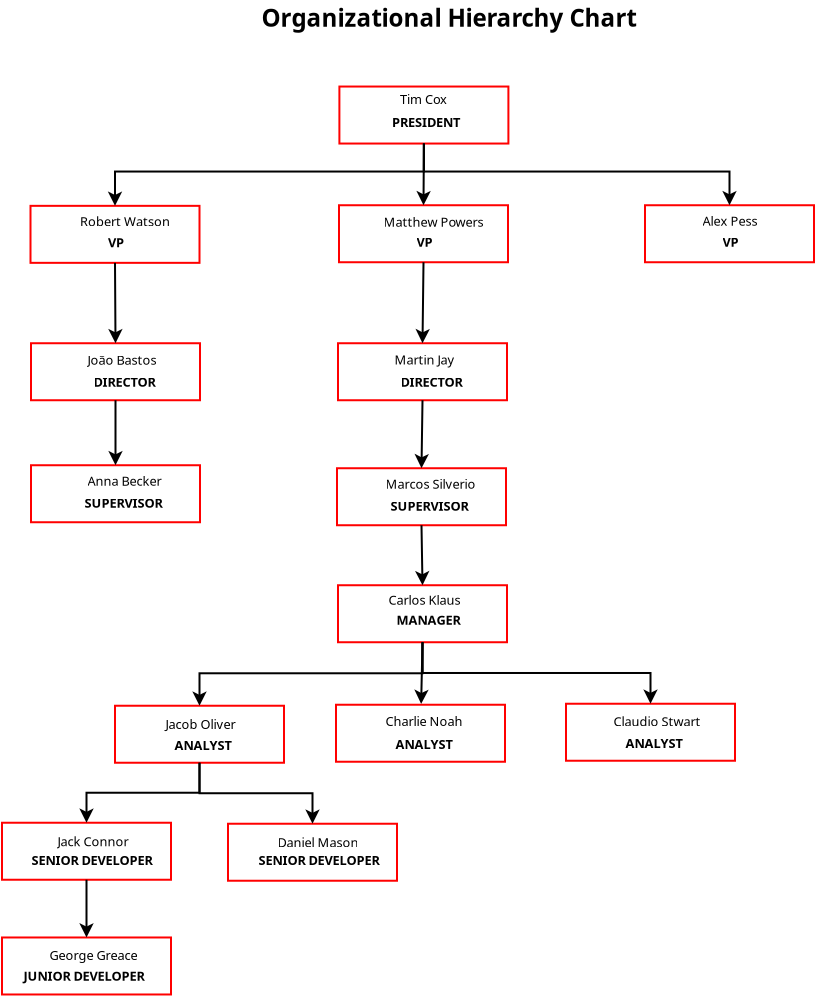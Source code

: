 <?xml version="1.0" encoding="UTF-8"?>
<dia:diagram xmlns:dia="http://www.lysator.liu.se/~alla/dia/">
  <dia:layer name="Background" visible="true" active="true">
    <dia:object type="Standard - Text" version="1" id="O0">
      <dia:attribute name="obj_pos">
        <dia:point val="21.95,8.4"/>
      </dia:attribute>
      <dia:attribute name="obj_bb">
        <dia:rectangle val="21.95,7.805;21.95,8.557"/>
      </dia:attribute>
      <dia:attribute name="text">
        <dia:composite type="text">
          <dia:attribute name="string">
            <dia:string>##</dia:string>
          </dia:attribute>
          <dia:attribute name="font">
            <dia:font family="sans" style="0" name="Helvetica"/>
          </dia:attribute>
          <dia:attribute name="height">
            <dia:real val="0.8"/>
          </dia:attribute>
          <dia:attribute name="pos">
            <dia:point val="21.95,8.4"/>
          </dia:attribute>
          <dia:attribute name="color">
            <dia:color val="#000000"/>
          </dia:attribute>
          <dia:attribute name="alignment">
            <dia:enum val="0"/>
          </dia:attribute>
        </dia:composite>
      </dia:attribute>
      <dia:attribute name="valign">
        <dia:enum val="3"/>
      </dia:attribute>
    </dia:object>
    <dia:group>
      <dia:object type="Standard - Box" version="0" id="O1">
        <dia:attribute name="obj_pos">
          <dia:point val="26.55,4.15"/>
        </dia:attribute>
        <dia:attribute name="obj_bb">
          <dia:rectangle val="26.5,4.1;35.05,7.05"/>
        </dia:attribute>
        <dia:attribute name="elem_corner">
          <dia:point val="26.55,4.15"/>
        </dia:attribute>
        <dia:attribute name="elem_width">
          <dia:real val="8.45"/>
        </dia:attribute>
        <dia:attribute name="elem_height">
          <dia:real val="2.85"/>
        </dia:attribute>
        <dia:attribute name="border_width">
          <dia:real val="0.1"/>
        </dia:attribute>
        <dia:attribute name="border_color">
          <dia:color val="#ff0000"/>
        </dia:attribute>
        <dia:attribute name="show_background">
          <dia:boolean val="true"/>
        </dia:attribute>
      </dia:object>
      <dia:object type="Standard - Text" version="1" id="O2">
        <dia:attribute name="obj_pos">
          <dia:point val="29.575,5.025"/>
        </dia:attribute>
        <dia:attribute name="obj_bb">
          <dia:rectangle val="29.575,4.43;31.927,5.183"/>
        </dia:attribute>
        <dia:attribute name="text">
          <dia:composite type="text">
            <dia:attribute name="string">
              <dia:string>#Tim Cox#</dia:string>
            </dia:attribute>
            <dia:attribute name="font">
              <dia:font family="sans" style="0" name="Helvetica"/>
            </dia:attribute>
            <dia:attribute name="height">
              <dia:real val="0.8"/>
            </dia:attribute>
            <dia:attribute name="pos">
              <dia:point val="29.575,5.025"/>
            </dia:attribute>
            <dia:attribute name="color">
              <dia:color val="#000000"/>
            </dia:attribute>
            <dia:attribute name="alignment">
              <dia:enum val="0"/>
            </dia:attribute>
          </dia:composite>
        </dia:attribute>
        <dia:attribute name="valign">
          <dia:enum val="3"/>
        </dia:attribute>
      </dia:object>
      <dia:object type="Standard - Text" version="1" id="O3">
        <dia:attribute name="obj_pos">
          <dia:point val="29.175,6.175"/>
        </dia:attribute>
        <dia:attribute name="obj_bb">
          <dia:rectangle val="29.175,5.58;32.557,6.332"/>
        </dia:attribute>
        <dia:attribute name="text">
          <dia:composite type="text">
            <dia:attribute name="string">
              <dia:string>#PRESIDENT#</dia:string>
            </dia:attribute>
            <dia:attribute name="font">
              <dia:font family="sans" style="80" name="Helvetica-Bold"/>
            </dia:attribute>
            <dia:attribute name="height">
              <dia:real val="0.8"/>
            </dia:attribute>
            <dia:attribute name="pos">
              <dia:point val="29.175,6.175"/>
            </dia:attribute>
            <dia:attribute name="color">
              <dia:color val="#000000"/>
            </dia:attribute>
            <dia:attribute name="alignment">
              <dia:enum val="0"/>
            </dia:attribute>
          </dia:composite>
        </dia:attribute>
        <dia:attribute name="valign">
          <dia:enum val="3"/>
        </dia:attribute>
      </dia:object>
    </dia:group>
    <dia:group>
      <dia:object type="Standard - Box" version="0" id="O4">
        <dia:attribute name="obj_pos">
          <dia:point val="11.105,10.115"/>
        </dia:attribute>
        <dia:attribute name="obj_bb">
          <dia:rectangle val="11.055,10.065;19.605,13.015"/>
        </dia:attribute>
        <dia:attribute name="elem_corner">
          <dia:point val="11.105,10.115"/>
        </dia:attribute>
        <dia:attribute name="elem_width">
          <dia:real val="8.45"/>
        </dia:attribute>
        <dia:attribute name="elem_height">
          <dia:real val="2.85"/>
        </dia:attribute>
        <dia:attribute name="border_width">
          <dia:real val="0.1"/>
        </dia:attribute>
        <dia:attribute name="border_color">
          <dia:color val="#ff0000"/>
        </dia:attribute>
        <dia:attribute name="show_background">
          <dia:boolean val="true"/>
        </dia:attribute>
      </dia:object>
      <dia:object type="Standard - Text" version="1" id="O5">
        <dia:attribute name="obj_pos">
          <dia:point val="13.58,11.14"/>
        </dia:attribute>
        <dia:attribute name="obj_bb">
          <dia:rectangle val="13.58,10.545;17.805,11.297"/>
        </dia:attribute>
        <dia:attribute name="text">
          <dia:composite type="text">
            <dia:attribute name="string">
              <dia:string>#Robert Watson#</dia:string>
            </dia:attribute>
            <dia:attribute name="font">
              <dia:font family="sans" style="0" name="Helvetica"/>
            </dia:attribute>
            <dia:attribute name="height">
              <dia:real val="0.8"/>
            </dia:attribute>
            <dia:attribute name="pos">
              <dia:point val="13.58,11.14"/>
            </dia:attribute>
            <dia:attribute name="color">
              <dia:color val="#000000"/>
            </dia:attribute>
            <dia:attribute name="alignment">
              <dia:enum val="0"/>
            </dia:attribute>
          </dia:composite>
        </dia:attribute>
        <dia:attribute name="valign">
          <dia:enum val="3"/>
        </dia:attribute>
      </dia:object>
      <dia:object type="Standard - Text" version="1" id="O6">
        <dia:attribute name="obj_pos">
          <dia:point val="14.98,12.19"/>
        </dia:attribute>
        <dia:attribute name="obj_bb">
          <dia:rectangle val="14.98,11.595;15.81,12.348"/>
        </dia:attribute>
        <dia:attribute name="text">
          <dia:composite type="text">
            <dia:attribute name="string">
              <dia:string>#VP#</dia:string>
            </dia:attribute>
            <dia:attribute name="font">
              <dia:font family="sans" style="80" name="Helvetica-Bold"/>
            </dia:attribute>
            <dia:attribute name="height">
              <dia:real val="0.8"/>
            </dia:attribute>
            <dia:attribute name="pos">
              <dia:point val="14.98,12.19"/>
            </dia:attribute>
            <dia:attribute name="color">
              <dia:color val="#000000"/>
            </dia:attribute>
            <dia:attribute name="alignment">
              <dia:enum val="0"/>
            </dia:attribute>
          </dia:composite>
        </dia:attribute>
        <dia:attribute name="valign">
          <dia:enum val="3"/>
        </dia:attribute>
      </dia:object>
    </dia:group>
    <dia:group>
      <dia:object type="Standard - Box" version="0" id="O7">
        <dia:attribute name="obj_pos">
          <dia:point val="26.53,10.085"/>
        </dia:attribute>
        <dia:attribute name="obj_bb">
          <dia:rectangle val="26.48,10.035;35.03,12.985"/>
        </dia:attribute>
        <dia:attribute name="elem_corner">
          <dia:point val="26.53,10.085"/>
        </dia:attribute>
        <dia:attribute name="elem_width">
          <dia:real val="8.45"/>
        </dia:attribute>
        <dia:attribute name="elem_height">
          <dia:real val="2.85"/>
        </dia:attribute>
        <dia:attribute name="border_width">
          <dia:real val="0.1"/>
        </dia:attribute>
        <dia:attribute name="border_color">
          <dia:color val="#ff0000"/>
        </dia:attribute>
        <dia:attribute name="show_background">
          <dia:boolean val="true"/>
        </dia:attribute>
      </dia:object>
      <dia:object type="Standard - Text" version="1" id="O8">
        <dia:attribute name="obj_pos">
          <dia:point val="30.405,12.16"/>
        </dia:attribute>
        <dia:attribute name="obj_bb">
          <dia:rectangle val="30.405,11.565;31.235,12.318"/>
        </dia:attribute>
        <dia:attribute name="text">
          <dia:composite type="text">
            <dia:attribute name="string">
              <dia:string>#VP#</dia:string>
            </dia:attribute>
            <dia:attribute name="font">
              <dia:font family="sans" style="80" name="Helvetica-Bold"/>
            </dia:attribute>
            <dia:attribute name="height">
              <dia:real val="0.8"/>
            </dia:attribute>
            <dia:attribute name="pos">
              <dia:point val="30.405,12.16"/>
            </dia:attribute>
            <dia:attribute name="color">
              <dia:color val="#000000"/>
            </dia:attribute>
            <dia:attribute name="alignment">
              <dia:enum val="0"/>
            </dia:attribute>
          </dia:composite>
        </dia:attribute>
        <dia:attribute name="valign">
          <dia:enum val="3"/>
        </dia:attribute>
      </dia:object>
      <dia:object type="Standard - Text" version="1" id="O9">
        <dia:attribute name="obj_pos">
          <dia:point val="28.755,11.16"/>
        </dia:attribute>
        <dia:attribute name="obj_bb">
          <dia:rectangle val="28.755,10.565;33.547,11.318"/>
        </dia:attribute>
        <dia:attribute name="text">
          <dia:composite type="text">
            <dia:attribute name="string">
              <dia:string>#Matthew Powers#</dia:string>
            </dia:attribute>
            <dia:attribute name="font">
              <dia:font family="sans" style="0" name="Helvetica"/>
            </dia:attribute>
            <dia:attribute name="height">
              <dia:real val="0.8"/>
            </dia:attribute>
            <dia:attribute name="pos">
              <dia:point val="28.755,11.16"/>
            </dia:attribute>
            <dia:attribute name="color">
              <dia:color val="#000000"/>
            </dia:attribute>
            <dia:attribute name="alignment">
              <dia:enum val="0"/>
            </dia:attribute>
          </dia:composite>
        </dia:attribute>
        <dia:attribute name="valign">
          <dia:enum val="3"/>
        </dia:attribute>
      </dia:object>
    </dia:group>
    <dia:group>
      <dia:object type="Standard - Box" version="0" id="O10">
        <dia:attribute name="obj_pos">
          <dia:point val="41.83,10.085"/>
        </dia:attribute>
        <dia:attribute name="obj_bb">
          <dia:rectangle val="41.78,10.035;50.33,12.985"/>
        </dia:attribute>
        <dia:attribute name="elem_corner">
          <dia:point val="41.83,10.085"/>
        </dia:attribute>
        <dia:attribute name="elem_width">
          <dia:real val="8.45"/>
        </dia:attribute>
        <dia:attribute name="elem_height">
          <dia:real val="2.85"/>
        </dia:attribute>
        <dia:attribute name="border_width">
          <dia:real val="0.1"/>
        </dia:attribute>
        <dia:attribute name="border_color">
          <dia:color val="#ff0000"/>
        </dia:attribute>
        <dia:attribute name="show_background">
          <dia:boolean val="true"/>
        </dia:attribute>
      </dia:object>
      <dia:object type="Standard - Text" version="1" id="O11">
        <dia:attribute name="obj_pos">
          <dia:point val="45.705,12.16"/>
        </dia:attribute>
        <dia:attribute name="obj_bb">
          <dia:rectangle val="45.705,11.565;46.535,12.318"/>
        </dia:attribute>
        <dia:attribute name="text">
          <dia:composite type="text">
            <dia:attribute name="string">
              <dia:string>#VP#</dia:string>
            </dia:attribute>
            <dia:attribute name="font">
              <dia:font family="sans" style="80" name="Helvetica-Bold"/>
            </dia:attribute>
            <dia:attribute name="height">
              <dia:real val="0.8"/>
            </dia:attribute>
            <dia:attribute name="pos">
              <dia:point val="45.705,12.16"/>
            </dia:attribute>
            <dia:attribute name="color">
              <dia:color val="#000000"/>
            </dia:attribute>
            <dia:attribute name="alignment">
              <dia:enum val="0"/>
            </dia:attribute>
          </dia:composite>
        </dia:attribute>
        <dia:attribute name="valign">
          <dia:enum val="3"/>
        </dia:attribute>
      </dia:object>
      <dia:object type="Standard - Text" version="1" id="O12">
        <dia:attribute name="obj_pos">
          <dia:point val="44.705,11.11"/>
        </dia:attribute>
        <dia:attribute name="obj_bb">
          <dia:rectangle val="44.705,10.515;47.495,11.268"/>
        </dia:attribute>
        <dia:attribute name="text">
          <dia:composite type="text">
            <dia:attribute name="string">
              <dia:string>#Alex Pess#</dia:string>
            </dia:attribute>
            <dia:attribute name="font">
              <dia:font family="sans" style="0" name="Helvetica"/>
            </dia:attribute>
            <dia:attribute name="height">
              <dia:real val="0.8"/>
            </dia:attribute>
            <dia:attribute name="pos">
              <dia:point val="44.705,11.11"/>
            </dia:attribute>
            <dia:attribute name="color">
              <dia:color val="#000000"/>
            </dia:attribute>
            <dia:attribute name="alignment">
              <dia:enum val="0"/>
            </dia:attribute>
          </dia:composite>
        </dia:attribute>
        <dia:attribute name="valign">
          <dia:enum val="3"/>
        </dia:attribute>
      </dia:object>
    </dia:group>
    <dia:object type="Standard - Line" version="0" id="O13">
      <dia:attribute name="obj_pos">
        <dia:point val="30.775,7"/>
      </dia:attribute>
      <dia:attribute name="obj_bb">
        <dia:rectangle val="30.397,6.95;31.121,10.197"/>
      </dia:attribute>
      <dia:attribute name="conn_endpoints">
        <dia:point val="30.775,7"/>
        <dia:point val="30.755,10.085"/>
      </dia:attribute>
      <dia:attribute name="numcp">
        <dia:int val="1"/>
      </dia:attribute>
      <dia:attribute name="end_arrow">
        <dia:enum val="22"/>
      </dia:attribute>
      <dia:attribute name="end_arrow_length">
        <dia:real val="0.5"/>
      </dia:attribute>
      <dia:attribute name="end_arrow_width">
        <dia:real val="0.5"/>
      </dia:attribute>
      <dia:connections>
        <dia:connection handle="0" to="O1" connection="6"/>
        <dia:connection handle="1" to="O7" connection="1"/>
      </dia:connections>
    </dia:object>
    <dia:object type="Standard - ZigZagLine" version="1" id="O14">
      <dia:attribute name="obj_pos">
        <dia:point val="30.775,7"/>
      </dia:attribute>
      <dia:attribute name="obj_bb">
        <dia:rectangle val="30.725,6.95;46.417,10.197"/>
      </dia:attribute>
      <dia:attribute name="orth_points">
        <dia:point val="30.775,7"/>
        <dia:point val="30.775,8.4"/>
        <dia:point val="46.055,8.4"/>
        <dia:point val="46.055,10.085"/>
      </dia:attribute>
      <dia:attribute name="orth_orient">
        <dia:enum val="1"/>
        <dia:enum val="0"/>
        <dia:enum val="1"/>
      </dia:attribute>
      <dia:attribute name="autorouting">
        <dia:boolean val="false"/>
      </dia:attribute>
      <dia:attribute name="end_arrow">
        <dia:enum val="22"/>
      </dia:attribute>
      <dia:attribute name="end_arrow_length">
        <dia:real val="0.5"/>
      </dia:attribute>
      <dia:attribute name="end_arrow_width">
        <dia:real val="0.5"/>
      </dia:attribute>
      <dia:connections>
        <dia:connection handle="0" to="O1" connection="6"/>
        <dia:connection handle="1" to="O10" connection="1"/>
      </dia:connections>
    </dia:object>
    <dia:object type="Standard - ZigZagLine" version="1" id="O15">
      <dia:attribute name="obj_pos">
        <dia:point val="30.775,7"/>
      </dia:attribute>
      <dia:attribute name="obj_bb">
        <dia:rectangle val="14.968,6.95;30.825,10.227"/>
      </dia:attribute>
      <dia:attribute name="orth_points">
        <dia:point val="30.775,7"/>
        <dia:point val="30.775,8.4"/>
        <dia:point val="15.33,8.4"/>
        <dia:point val="15.33,10.115"/>
      </dia:attribute>
      <dia:attribute name="orth_orient">
        <dia:enum val="1"/>
        <dia:enum val="0"/>
        <dia:enum val="1"/>
      </dia:attribute>
      <dia:attribute name="autorouting">
        <dia:boolean val="false"/>
      </dia:attribute>
      <dia:attribute name="end_arrow">
        <dia:enum val="22"/>
      </dia:attribute>
      <dia:attribute name="end_arrow_length">
        <dia:real val="0.5"/>
      </dia:attribute>
      <dia:attribute name="end_arrow_width">
        <dia:real val="0.5"/>
      </dia:attribute>
      <dia:connections>
        <dia:connection handle="0" to="O1" connection="6"/>
        <dia:connection handle="1" to="O4" connection="1"/>
      </dia:connections>
    </dia:object>
    <dia:group>
      <dia:object type="Standard - Box" version="0" id="O16">
        <dia:attribute name="obj_pos">
          <dia:point val="11.13,16.985"/>
        </dia:attribute>
        <dia:attribute name="obj_bb">
          <dia:rectangle val="11.08,16.935;19.63,19.885"/>
        </dia:attribute>
        <dia:attribute name="elem_corner">
          <dia:point val="11.13,16.985"/>
        </dia:attribute>
        <dia:attribute name="elem_width">
          <dia:real val="8.45"/>
        </dia:attribute>
        <dia:attribute name="elem_height">
          <dia:real val="2.85"/>
        </dia:attribute>
        <dia:attribute name="border_width">
          <dia:real val="0.1"/>
        </dia:attribute>
        <dia:attribute name="border_color">
          <dia:color val="#ff0000"/>
        </dia:attribute>
        <dia:attribute name="show_background">
          <dia:boolean val="true"/>
        </dia:attribute>
      </dia:object>
      <dia:object type="Standard - Text" version="1" id="O17">
        <dia:attribute name="obj_pos">
          <dia:point val="13.955,18.06"/>
        </dia:attribute>
        <dia:attribute name="obj_bb">
          <dia:rectangle val="13.955,17.465;17.517,18.218"/>
        </dia:attribute>
        <dia:attribute name="text">
          <dia:composite type="text">
            <dia:attribute name="string">
              <dia:string>#João Bastos#</dia:string>
            </dia:attribute>
            <dia:attribute name="font">
              <dia:font family="sans" style="0" name="Helvetica"/>
            </dia:attribute>
            <dia:attribute name="height">
              <dia:real val="0.8"/>
            </dia:attribute>
            <dia:attribute name="pos">
              <dia:point val="13.955,18.06"/>
            </dia:attribute>
            <dia:attribute name="color">
              <dia:color val="#000000"/>
            </dia:attribute>
            <dia:attribute name="alignment">
              <dia:enum val="0"/>
            </dia:attribute>
          </dia:composite>
        </dia:attribute>
        <dia:attribute name="valign">
          <dia:enum val="3"/>
        </dia:attribute>
      </dia:object>
      <dia:object type="Standard - Text" version="1" id="O18">
        <dia:attribute name="obj_pos">
          <dia:point val="14.255,19.16"/>
        </dia:attribute>
        <dia:attribute name="obj_bb">
          <dia:rectangle val="14.255,18.565;17.27,19.317"/>
        </dia:attribute>
        <dia:attribute name="text">
          <dia:composite type="text">
            <dia:attribute name="string">
              <dia:string>#DIRECTOR#</dia:string>
            </dia:attribute>
            <dia:attribute name="font">
              <dia:font family="sans" style="80" name="Helvetica-Bold"/>
            </dia:attribute>
            <dia:attribute name="height">
              <dia:real val="0.8"/>
            </dia:attribute>
            <dia:attribute name="pos">
              <dia:point val="14.255,19.16"/>
            </dia:attribute>
            <dia:attribute name="color">
              <dia:color val="#000000"/>
            </dia:attribute>
            <dia:attribute name="alignment">
              <dia:enum val="0"/>
            </dia:attribute>
          </dia:composite>
        </dia:attribute>
        <dia:attribute name="valign">
          <dia:enum val="3"/>
        </dia:attribute>
      </dia:object>
    </dia:group>
    <dia:group>
      <dia:object type="Standard - Box" version="0" id="O19">
        <dia:attribute name="obj_pos">
          <dia:point val="26.48,16.985"/>
        </dia:attribute>
        <dia:attribute name="obj_bb">
          <dia:rectangle val="26.43,16.935;34.98,19.885"/>
        </dia:attribute>
        <dia:attribute name="elem_corner">
          <dia:point val="26.48,16.985"/>
        </dia:attribute>
        <dia:attribute name="elem_width">
          <dia:real val="8.45"/>
        </dia:attribute>
        <dia:attribute name="elem_height">
          <dia:real val="2.85"/>
        </dia:attribute>
        <dia:attribute name="border_width">
          <dia:real val="0.1"/>
        </dia:attribute>
        <dia:attribute name="border_color">
          <dia:color val="#ff0000"/>
        </dia:attribute>
        <dia:attribute name="show_background">
          <dia:boolean val="true"/>
        </dia:attribute>
      </dia:object>
      <dia:object type="Standard - Text" version="1" id="O20">
        <dia:attribute name="obj_pos">
          <dia:point val="29.605,19.16"/>
        </dia:attribute>
        <dia:attribute name="obj_bb">
          <dia:rectangle val="29.605,18.565;32.62,19.317"/>
        </dia:attribute>
        <dia:attribute name="text">
          <dia:composite type="text">
            <dia:attribute name="string">
              <dia:string>#DIRECTOR#</dia:string>
            </dia:attribute>
            <dia:attribute name="font">
              <dia:font family="sans" style="80" name="Helvetica-Bold"/>
            </dia:attribute>
            <dia:attribute name="height">
              <dia:real val="0.8"/>
            </dia:attribute>
            <dia:attribute name="pos">
              <dia:point val="29.605,19.16"/>
            </dia:attribute>
            <dia:attribute name="color">
              <dia:color val="#000000"/>
            </dia:attribute>
            <dia:attribute name="alignment">
              <dia:enum val="0"/>
            </dia:attribute>
          </dia:composite>
        </dia:attribute>
        <dia:attribute name="valign">
          <dia:enum val="3"/>
        </dia:attribute>
      </dia:object>
      <dia:object type="Standard - Text" version="1" id="O21">
        <dia:attribute name="obj_pos">
          <dia:point val="29.3,18.05"/>
        </dia:attribute>
        <dia:attribute name="obj_bb">
          <dia:rectangle val="29.3,17.455;32.315,18.207"/>
        </dia:attribute>
        <dia:attribute name="text">
          <dia:composite type="text">
            <dia:attribute name="string">
              <dia:string>#Martin Jay#</dia:string>
            </dia:attribute>
            <dia:attribute name="font">
              <dia:font family="sans" style="0" name="Helvetica"/>
            </dia:attribute>
            <dia:attribute name="height">
              <dia:real val="0.8"/>
            </dia:attribute>
            <dia:attribute name="pos">
              <dia:point val="29.3,18.05"/>
            </dia:attribute>
            <dia:attribute name="color">
              <dia:color val="#000000"/>
            </dia:attribute>
            <dia:attribute name="alignment">
              <dia:enum val="0"/>
            </dia:attribute>
          </dia:composite>
        </dia:attribute>
        <dia:attribute name="valign">
          <dia:enum val="3"/>
        </dia:attribute>
      </dia:object>
    </dia:group>
    <dia:object type="Standard - Line" version="0" id="O22">
      <dia:attribute name="obj_pos">
        <dia:point val="15.33,12.965"/>
      </dia:attribute>
      <dia:attribute name="obj_bb">
        <dia:rectangle val="14.989,12.915;15.713,17.097"/>
      </dia:attribute>
      <dia:attribute name="conn_endpoints">
        <dia:point val="15.33,12.965"/>
        <dia:point val="15.355,16.985"/>
      </dia:attribute>
      <dia:attribute name="numcp">
        <dia:int val="1"/>
      </dia:attribute>
      <dia:attribute name="end_arrow">
        <dia:enum val="22"/>
      </dia:attribute>
      <dia:attribute name="end_arrow_length">
        <dia:real val="0.5"/>
      </dia:attribute>
      <dia:attribute name="end_arrow_width">
        <dia:real val="0.5"/>
      </dia:attribute>
      <dia:connections>
        <dia:connection handle="0" to="O4" connection="6"/>
        <dia:connection handle="1" to="O16" connection="1"/>
      </dia:connections>
    </dia:object>
    <dia:object type="Standard - Line" version="0" id="O23">
      <dia:attribute name="obj_pos">
        <dia:point val="30.755,12.935"/>
      </dia:attribute>
      <dia:attribute name="obj_bb">
        <dia:rectangle val="30.351,12.884;31.074,17.097"/>
      </dia:attribute>
      <dia:attribute name="conn_endpoints">
        <dia:point val="30.755,12.935"/>
        <dia:point val="30.705,16.985"/>
      </dia:attribute>
      <dia:attribute name="numcp">
        <dia:int val="1"/>
      </dia:attribute>
      <dia:attribute name="end_arrow">
        <dia:enum val="22"/>
      </dia:attribute>
      <dia:attribute name="end_arrow_length">
        <dia:real val="0.5"/>
      </dia:attribute>
      <dia:attribute name="end_arrow_width">
        <dia:real val="0.5"/>
      </dia:attribute>
      <dia:connections>
        <dia:connection handle="0" to="O7" connection="6"/>
        <dia:connection handle="1" to="O19" connection="1"/>
      </dia:connections>
    </dia:object>
    <dia:group>
      <dia:object type="Standard - Box" version="0" id="O24">
        <dia:attribute name="obj_pos">
          <dia:point val="11.13,23.085"/>
        </dia:attribute>
        <dia:attribute name="obj_bb">
          <dia:rectangle val="11.08,23.035;19.63,25.985"/>
        </dia:attribute>
        <dia:attribute name="elem_corner">
          <dia:point val="11.13,23.085"/>
        </dia:attribute>
        <dia:attribute name="elem_width">
          <dia:real val="8.45"/>
        </dia:attribute>
        <dia:attribute name="elem_height">
          <dia:real val="2.85"/>
        </dia:attribute>
        <dia:attribute name="border_width">
          <dia:real val="0.1"/>
        </dia:attribute>
        <dia:attribute name="border_color">
          <dia:color val="#ff0000"/>
        </dia:attribute>
        <dia:attribute name="show_background">
          <dia:boolean val="true"/>
        </dia:attribute>
      </dia:object>
      <dia:object type="Standard - Text" version="1" id="O25">
        <dia:attribute name="obj_pos">
          <dia:point val="13.805,25.21"/>
        </dia:attribute>
        <dia:attribute name="obj_bb">
          <dia:rectangle val="13.805,24.615;17.64,25.367"/>
        </dia:attribute>
        <dia:attribute name="text">
          <dia:composite type="text">
            <dia:attribute name="string">
              <dia:string>#SUPERVISOR#</dia:string>
            </dia:attribute>
            <dia:attribute name="font">
              <dia:font family="sans" style="80" name="Helvetica-Bold"/>
            </dia:attribute>
            <dia:attribute name="height">
              <dia:real val="0.8"/>
            </dia:attribute>
            <dia:attribute name="pos">
              <dia:point val="13.805,25.21"/>
            </dia:attribute>
            <dia:attribute name="color">
              <dia:color val="#000000"/>
            </dia:attribute>
            <dia:attribute name="alignment">
              <dia:enum val="0"/>
            </dia:attribute>
          </dia:composite>
        </dia:attribute>
        <dia:attribute name="valign">
          <dia:enum val="3"/>
        </dia:attribute>
      </dia:object>
      <dia:object type="Standard - Text" version="1" id="O26">
        <dia:attribute name="obj_pos">
          <dia:point val="13.955,24.11"/>
        </dia:attribute>
        <dia:attribute name="obj_bb">
          <dia:rectangle val="13.955,23.515;17.525,24.267"/>
        </dia:attribute>
        <dia:attribute name="text">
          <dia:composite type="text">
            <dia:attribute name="string">
              <dia:string>#Anna Becker#</dia:string>
            </dia:attribute>
            <dia:attribute name="font">
              <dia:font family="sans" style="0" name="Helvetica"/>
            </dia:attribute>
            <dia:attribute name="height">
              <dia:real val="0.8"/>
            </dia:attribute>
            <dia:attribute name="pos">
              <dia:point val="13.955,24.11"/>
            </dia:attribute>
            <dia:attribute name="color">
              <dia:color val="#000000"/>
            </dia:attribute>
            <dia:attribute name="alignment">
              <dia:enum val="0"/>
            </dia:attribute>
          </dia:composite>
        </dia:attribute>
        <dia:attribute name="valign">
          <dia:enum val="3"/>
        </dia:attribute>
      </dia:object>
    </dia:group>
    <dia:group>
      <dia:object type="Standard - Box" version="0" id="O27">
        <dia:attribute name="obj_pos">
          <dia:point val="26.43,23.235"/>
        </dia:attribute>
        <dia:attribute name="obj_bb">
          <dia:rectangle val="26.38,23.185;34.93,26.135"/>
        </dia:attribute>
        <dia:attribute name="elem_corner">
          <dia:point val="26.43,23.235"/>
        </dia:attribute>
        <dia:attribute name="elem_width">
          <dia:real val="8.45"/>
        </dia:attribute>
        <dia:attribute name="elem_height">
          <dia:real val="2.85"/>
        </dia:attribute>
        <dia:attribute name="border_width">
          <dia:real val="0.1"/>
        </dia:attribute>
        <dia:attribute name="border_color">
          <dia:color val="#ff0000"/>
        </dia:attribute>
        <dia:attribute name="show_background">
          <dia:boolean val="true"/>
        </dia:attribute>
      </dia:object>
      <dia:object type="Standard - Text" version="1" id="O28">
        <dia:attribute name="obj_pos">
          <dia:point val="29.105,25.36"/>
        </dia:attribute>
        <dia:attribute name="obj_bb">
          <dia:rectangle val="29.105,24.765;32.94,25.517"/>
        </dia:attribute>
        <dia:attribute name="text">
          <dia:composite type="text">
            <dia:attribute name="string">
              <dia:string>#SUPERVISOR#</dia:string>
            </dia:attribute>
            <dia:attribute name="font">
              <dia:font family="sans" style="80" name="Helvetica-Bold"/>
            </dia:attribute>
            <dia:attribute name="height">
              <dia:real val="0.8"/>
            </dia:attribute>
            <dia:attribute name="pos">
              <dia:point val="29.105,25.36"/>
            </dia:attribute>
            <dia:attribute name="color">
              <dia:color val="#000000"/>
            </dia:attribute>
            <dia:attribute name="alignment">
              <dia:enum val="0"/>
            </dia:attribute>
          </dia:composite>
        </dia:attribute>
        <dia:attribute name="valign">
          <dia:enum val="3"/>
        </dia:attribute>
      </dia:object>
      <dia:object type="Standard - Text" version="1" id="O29">
        <dia:attribute name="obj_pos">
          <dia:point val="28.855,24.26"/>
        </dia:attribute>
        <dia:attribute name="obj_bb">
          <dia:rectangle val="28.855,23.665;33.237,24.418"/>
        </dia:attribute>
        <dia:attribute name="text">
          <dia:composite type="text">
            <dia:attribute name="string">
              <dia:string>#Marcos Silverio#</dia:string>
            </dia:attribute>
            <dia:attribute name="font">
              <dia:font family="sans" style="0" name="Helvetica"/>
            </dia:attribute>
            <dia:attribute name="height">
              <dia:real val="0.8"/>
            </dia:attribute>
            <dia:attribute name="pos">
              <dia:point val="28.855,24.26"/>
            </dia:attribute>
            <dia:attribute name="color">
              <dia:color val="#000000"/>
            </dia:attribute>
            <dia:attribute name="alignment">
              <dia:enum val="0"/>
            </dia:attribute>
          </dia:composite>
        </dia:attribute>
        <dia:attribute name="valign">
          <dia:enum val="3"/>
        </dia:attribute>
      </dia:object>
    </dia:group>
    <dia:object type="Standard - Line" version="0" id="O30">
      <dia:attribute name="obj_pos">
        <dia:point val="15.355,19.835"/>
      </dia:attribute>
      <dia:attribute name="obj_bb">
        <dia:rectangle val="14.993,19.785;15.717,23.197"/>
      </dia:attribute>
      <dia:attribute name="conn_endpoints">
        <dia:point val="15.355,19.835"/>
        <dia:point val="15.355,23.085"/>
      </dia:attribute>
      <dia:attribute name="numcp">
        <dia:int val="1"/>
      </dia:attribute>
      <dia:attribute name="end_arrow">
        <dia:enum val="22"/>
      </dia:attribute>
      <dia:attribute name="end_arrow_length">
        <dia:real val="0.5"/>
      </dia:attribute>
      <dia:attribute name="end_arrow_width">
        <dia:real val="0.5"/>
      </dia:attribute>
      <dia:connections>
        <dia:connection handle="0" to="O16" connection="6"/>
        <dia:connection handle="1" to="O24" connection="1"/>
      </dia:connections>
    </dia:object>
    <dia:object type="Standard - Line" version="0" id="O31">
      <dia:attribute name="obj_pos">
        <dia:point val="30.705,19.835"/>
      </dia:attribute>
      <dia:attribute name="obj_bb">
        <dia:rectangle val="30.302,19.784;31.026,23.347"/>
      </dia:attribute>
      <dia:attribute name="conn_endpoints">
        <dia:point val="30.705,19.835"/>
        <dia:point val="30.655,23.235"/>
      </dia:attribute>
      <dia:attribute name="numcp">
        <dia:int val="1"/>
      </dia:attribute>
      <dia:attribute name="end_arrow">
        <dia:enum val="22"/>
      </dia:attribute>
      <dia:attribute name="end_arrow_length">
        <dia:real val="0.5"/>
      </dia:attribute>
      <dia:attribute name="end_arrow_width">
        <dia:real val="0.5"/>
      </dia:attribute>
      <dia:connections>
        <dia:connection handle="0" to="O19" connection="6"/>
        <dia:connection handle="1" to="O27" connection="1"/>
      </dia:connections>
    </dia:object>
    <dia:object type="Standard - Box" version="0" id="O32">
      <dia:attribute name="obj_pos">
        <dia:point val="26.48,29.085"/>
      </dia:attribute>
      <dia:attribute name="obj_bb">
        <dia:rectangle val="26.43,29.035;34.98,31.985"/>
      </dia:attribute>
      <dia:attribute name="elem_corner">
        <dia:point val="26.48,29.085"/>
      </dia:attribute>
      <dia:attribute name="elem_width">
        <dia:real val="8.45"/>
      </dia:attribute>
      <dia:attribute name="elem_height">
        <dia:real val="2.85"/>
      </dia:attribute>
      <dia:attribute name="border_width">
        <dia:real val="0.1"/>
      </dia:attribute>
      <dia:attribute name="border_color">
        <dia:color val="#ff0000"/>
      </dia:attribute>
      <dia:attribute name="show_background">
        <dia:boolean val="true"/>
      </dia:attribute>
    </dia:object>
    <dia:object type="Standard - Text" version="1" id="O33">
      <dia:attribute name="obj_pos">
        <dia:point val="29.005,30.06"/>
      </dia:attribute>
      <dia:attribute name="obj_bb">
        <dia:rectangle val="29.005,29.465;32.585,30.218"/>
      </dia:attribute>
      <dia:attribute name="text">
        <dia:composite type="text">
          <dia:attribute name="string">
            <dia:string>#Carlos Klaus#</dia:string>
          </dia:attribute>
          <dia:attribute name="font">
            <dia:font family="sans" style="0" name="Helvetica"/>
          </dia:attribute>
          <dia:attribute name="height">
            <dia:real val="0.8"/>
          </dia:attribute>
          <dia:attribute name="pos">
            <dia:point val="29.005,30.06"/>
          </dia:attribute>
          <dia:attribute name="color">
            <dia:color val="#000000"/>
          </dia:attribute>
          <dia:attribute name="alignment">
            <dia:enum val="0"/>
          </dia:attribute>
        </dia:composite>
      </dia:attribute>
      <dia:attribute name="valign">
        <dia:enum val="3"/>
      </dia:attribute>
    </dia:object>
    <dia:object type="Standard - Text" version="1" id="O34">
      <dia:attribute name="obj_pos">
        <dia:point val="29.405,31.06"/>
      </dia:attribute>
      <dia:attribute name="obj_bb">
        <dia:rectangle val="29.405,30.465;32.477,31.218"/>
      </dia:attribute>
      <dia:attribute name="text">
        <dia:composite type="text">
          <dia:attribute name="string">
            <dia:string>#MANAGER#</dia:string>
          </dia:attribute>
          <dia:attribute name="font">
            <dia:font family="sans" style="80" name="Helvetica-Bold"/>
          </dia:attribute>
          <dia:attribute name="height">
            <dia:real val="0.8"/>
          </dia:attribute>
          <dia:attribute name="pos">
            <dia:point val="29.405,31.06"/>
          </dia:attribute>
          <dia:attribute name="color">
            <dia:color val="#000000"/>
          </dia:attribute>
          <dia:attribute name="alignment">
            <dia:enum val="0"/>
          </dia:attribute>
        </dia:composite>
      </dia:attribute>
      <dia:attribute name="valign">
        <dia:enum val="3"/>
      </dia:attribute>
    </dia:object>
    <dia:object type="Standard - Line" version="0" id="O35">
      <dia:attribute name="obj_pos">
        <dia:point val="30.655,26.085"/>
      </dia:attribute>
      <dia:attribute name="obj_bb">
        <dia:rectangle val="30.333,26.034;31.057,29.197"/>
      </dia:attribute>
      <dia:attribute name="conn_endpoints">
        <dia:point val="30.655,26.085"/>
        <dia:point val="30.705,29.085"/>
      </dia:attribute>
      <dia:attribute name="numcp">
        <dia:int val="1"/>
      </dia:attribute>
      <dia:attribute name="end_arrow">
        <dia:enum val="22"/>
      </dia:attribute>
      <dia:attribute name="end_arrow_length">
        <dia:real val="0.5"/>
      </dia:attribute>
      <dia:attribute name="end_arrow_width">
        <dia:real val="0.5"/>
      </dia:attribute>
      <dia:connections>
        <dia:connection handle="0" to="O27" connection="6"/>
        <dia:connection handle="1" to="O32" connection="1"/>
      </dia:connections>
    </dia:object>
    <dia:group>
      <dia:object type="Standard - Box" version="0" id="O36">
        <dia:attribute name="obj_pos">
          <dia:point val="15.33,35.11"/>
        </dia:attribute>
        <dia:attribute name="obj_bb">
          <dia:rectangle val="15.28,35.06;23.83,38.01"/>
        </dia:attribute>
        <dia:attribute name="elem_corner">
          <dia:point val="15.33,35.11"/>
        </dia:attribute>
        <dia:attribute name="elem_width">
          <dia:real val="8.45"/>
        </dia:attribute>
        <dia:attribute name="elem_height">
          <dia:real val="2.85"/>
        </dia:attribute>
        <dia:attribute name="border_width">
          <dia:real val="0.1"/>
        </dia:attribute>
        <dia:attribute name="border_color">
          <dia:color val="#ff0000"/>
        </dia:attribute>
        <dia:attribute name="show_background">
          <dia:boolean val="true"/>
        </dia:attribute>
      </dia:object>
      <dia:object type="Standard - Text" version="1" id="O37">
        <dia:attribute name="obj_pos">
          <dia:point val="17.85,36.275"/>
        </dia:attribute>
        <dia:attribute name="obj_bb">
          <dia:rectangle val="17.85,35.68;21.383,36.432"/>
        </dia:attribute>
        <dia:attribute name="text">
          <dia:composite type="text">
            <dia:attribute name="string">
              <dia:string>#Jacob Oliver#</dia:string>
            </dia:attribute>
            <dia:attribute name="font">
              <dia:font family="sans" style="0" name="Helvetica"/>
            </dia:attribute>
            <dia:attribute name="height">
              <dia:real val="0.8"/>
            </dia:attribute>
            <dia:attribute name="pos">
              <dia:point val="17.85,36.275"/>
            </dia:attribute>
            <dia:attribute name="color">
              <dia:color val="#000000"/>
            </dia:attribute>
            <dia:attribute name="alignment">
              <dia:enum val="0"/>
            </dia:attribute>
          </dia:composite>
        </dia:attribute>
        <dia:attribute name="valign">
          <dia:enum val="3"/>
        </dia:attribute>
      </dia:object>
      <dia:object type="Standard - Text" version="1" id="O38">
        <dia:attribute name="obj_pos">
          <dia:point val="18.3,37.325"/>
        </dia:attribute>
        <dia:attribute name="obj_bb">
          <dia:rectangle val="18.3,36.73;21.058,37.483"/>
        </dia:attribute>
        <dia:attribute name="text">
          <dia:composite type="text">
            <dia:attribute name="string">
              <dia:string>#ANALYST#</dia:string>
            </dia:attribute>
            <dia:attribute name="font">
              <dia:font family="sans" style="80" name="Helvetica-Bold"/>
            </dia:attribute>
            <dia:attribute name="height">
              <dia:real val="0.8"/>
            </dia:attribute>
            <dia:attribute name="pos">
              <dia:point val="18.3,37.325"/>
            </dia:attribute>
            <dia:attribute name="color">
              <dia:color val="#000000"/>
            </dia:attribute>
            <dia:attribute name="alignment">
              <dia:enum val="0"/>
            </dia:attribute>
          </dia:composite>
        </dia:attribute>
        <dia:attribute name="valign">
          <dia:enum val="3"/>
        </dia:attribute>
      </dia:object>
    </dia:group>
    <dia:group>
      <dia:object type="Standard - Box" version="0" id="O39">
        <dia:attribute name="obj_pos">
          <dia:point val="26.38,35.06"/>
        </dia:attribute>
        <dia:attribute name="obj_bb">
          <dia:rectangle val="26.33,35.01;34.88,37.96"/>
        </dia:attribute>
        <dia:attribute name="elem_corner">
          <dia:point val="26.38,35.06"/>
        </dia:attribute>
        <dia:attribute name="elem_width">
          <dia:real val="8.45"/>
        </dia:attribute>
        <dia:attribute name="elem_height">
          <dia:real val="2.85"/>
        </dia:attribute>
        <dia:attribute name="border_width">
          <dia:real val="0.1"/>
        </dia:attribute>
        <dia:attribute name="border_color">
          <dia:color val="#ff0000"/>
        </dia:attribute>
        <dia:attribute name="show_background">
          <dia:boolean val="true"/>
        </dia:attribute>
      </dia:object>
      <dia:object type="Standard - Text" version="1" id="O40">
        <dia:attribute name="obj_pos">
          <dia:point val="29.35,37.275"/>
        </dia:attribute>
        <dia:attribute name="obj_bb">
          <dia:rectangle val="29.35,36.68;32.108,37.432"/>
        </dia:attribute>
        <dia:attribute name="text">
          <dia:composite type="text">
            <dia:attribute name="string">
              <dia:string>#ANALYST#</dia:string>
            </dia:attribute>
            <dia:attribute name="font">
              <dia:font family="sans" style="80" name="Helvetica-Bold"/>
            </dia:attribute>
            <dia:attribute name="height">
              <dia:real val="0.8"/>
            </dia:attribute>
            <dia:attribute name="pos">
              <dia:point val="29.35,37.275"/>
            </dia:attribute>
            <dia:attribute name="color">
              <dia:color val="#000000"/>
            </dia:attribute>
            <dia:attribute name="alignment">
              <dia:enum val="0"/>
            </dia:attribute>
          </dia:composite>
        </dia:attribute>
        <dia:attribute name="valign">
          <dia:enum val="3"/>
        </dia:attribute>
      </dia:object>
      <dia:object type="Standard - Text" version="1" id="O41">
        <dia:attribute name="obj_pos">
          <dia:point val="28.85,36.125"/>
        </dia:attribute>
        <dia:attribute name="obj_bb">
          <dia:rectangle val="28.85,35.53;32.517,36.282"/>
        </dia:attribute>
        <dia:attribute name="text">
          <dia:composite type="text">
            <dia:attribute name="string">
              <dia:string>#Charlie Noah#</dia:string>
            </dia:attribute>
            <dia:attribute name="font">
              <dia:font family="sans" style="0" name="Helvetica"/>
            </dia:attribute>
            <dia:attribute name="height">
              <dia:real val="0.8"/>
            </dia:attribute>
            <dia:attribute name="pos">
              <dia:point val="28.85,36.125"/>
            </dia:attribute>
            <dia:attribute name="color">
              <dia:color val="#000000"/>
            </dia:attribute>
            <dia:attribute name="alignment">
              <dia:enum val="0"/>
            </dia:attribute>
          </dia:composite>
        </dia:attribute>
        <dia:attribute name="valign">
          <dia:enum val="3"/>
        </dia:attribute>
      </dia:object>
    </dia:group>
    <dia:group>
      <dia:object type="Standard - Box" version="0" id="O42">
        <dia:attribute name="obj_pos">
          <dia:point val="37.88,35.01"/>
        </dia:attribute>
        <dia:attribute name="obj_bb">
          <dia:rectangle val="37.83,34.96;46.38,37.91"/>
        </dia:attribute>
        <dia:attribute name="elem_corner">
          <dia:point val="37.88,35.01"/>
        </dia:attribute>
        <dia:attribute name="elem_width">
          <dia:real val="8.45"/>
        </dia:attribute>
        <dia:attribute name="elem_height">
          <dia:real val="2.85"/>
        </dia:attribute>
        <dia:attribute name="border_width">
          <dia:real val="0.1"/>
        </dia:attribute>
        <dia:attribute name="border_color">
          <dia:color val="#ff0000"/>
        </dia:attribute>
        <dia:attribute name="show_background">
          <dia:boolean val="true"/>
        </dia:attribute>
      </dia:object>
      <dia:object type="Standard - Text" version="1" id="O43">
        <dia:attribute name="obj_pos">
          <dia:point val="40.85,37.225"/>
        </dia:attribute>
        <dia:attribute name="obj_bb">
          <dia:rectangle val="40.85,36.63;43.608,37.383"/>
        </dia:attribute>
        <dia:attribute name="text">
          <dia:composite type="text">
            <dia:attribute name="string">
              <dia:string>#ANALYST#</dia:string>
            </dia:attribute>
            <dia:attribute name="font">
              <dia:font family="sans" style="80" name="Helvetica-Bold"/>
            </dia:attribute>
            <dia:attribute name="height">
              <dia:real val="0.8"/>
            </dia:attribute>
            <dia:attribute name="pos">
              <dia:point val="40.85,37.225"/>
            </dia:attribute>
            <dia:attribute name="color">
              <dia:color val="#000000"/>
            </dia:attribute>
            <dia:attribute name="alignment">
              <dia:enum val="0"/>
            </dia:attribute>
          </dia:composite>
        </dia:attribute>
        <dia:attribute name="valign">
          <dia:enum val="3"/>
        </dia:attribute>
      </dia:object>
      <dia:object type="Standard - Text" version="1" id="O44">
        <dia:attribute name="obj_pos">
          <dia:point val="40.255,36.135"/>
        </dia:attribute>
        <dia:attribute name="obj_bb">
          <dia:rectangle val="40.255,35.54;44.428,36.292"/>
        </dia:attribute>
        <dia:attribute name="text">
          <dia:composite type="text">
            <dia:attribute name="string">
              <dia:string>#Claudio Stwart#</dia:string>
            </dia:attribute>
            <dia:attribute name="font">
              <dia:font family="sans" style="0" name="Helvetica"/>
            </dia:attribute>
            <dia:attribute name="height">
              <dia:real val="0.8"/>
            </dia:attribute>
            <dia:attribute name="pos">
              <dia:point val="40.255,36.135"/>
            </dia:attribute>
            <dia:attribute name="color">
              <dia:color val="#000000"/>
            </dia:attribute>
            <dia:attribute name="alignment">
              <dia:enum val="0"/>
            </dia:attribute>
          </dia:composite>
        </dia:attribute>
        <dia:attribute name="valign">
          <dia:enum val="3"/>
        </dia:attribute>
      </dia:object>
    </dia:group>
    <dia:object type="Standard - ZigZagLine" version="1" id="O45">
      <dia:attribute name="obj_pos">
        <dia:point val="30.705,31.935"/>
      </dia:attribute>
      <dia:attribute name="obj_bb">
        <dia:rectangle val="30.655,31.885;42.467,35.122"/>
      </dia:attribute>
      <dia:attribute name="orth_points">
        <dia:point val="30.705,31.935"/>
        <dia:point val="30.705,33.472"/>
        <dia:point val="42.105,33.472"/>
        <dia:point val="42.105,35.01"/>
      </dia:attribute>
      <dia:attribute name="orth_orient">
        <dia:enum val="1"/>
        <dia:enum val="0"/>
        <dia:enum val="1"/>
      </dia:attribute>
      <dia:attribute name="autorouting">
        <dia:boolean val="true"/>
      </dia:attribute>
      <dia:attribute name="end_arrow">
        <dia:enum val="22"/>
      </dia:attribute>
      <dia:attribute name="end_arrow_length">
        <dia:real val="0.5"/>
      </dia:attribute>
      <dia:attribute name="end_arrow_width">
        <dia:real val="0.5"/>
      </dia:attribute>
      <dia:connections>
        <dia:connection handle="0" to="O32" connection="6"/>
        <dia:connection handle="1" to="O42" connection="1"/>
      </dia:connections>
    </dia:object>
    <dia:object type="Standard - Line" version="0" id="O46">
      <dia:attribute name="obj_pos">
        <dia:point val="30.705,31.935"/>
      </dia:attribute>
      <dia:attribute name="obj_bb">
        <dia:rectangle val="30.289,31.884;31.012,35.13"/>
      </dia:attribute>
      <dia:attribute name="conn_endpoints">
        <dia:point val="30.705,31.935"/>
        <dia:point val="30.637,35.019"/>
      </dia:attribute>
      <dia:attribute name="numcp">
        <dia:int val="1"/>
      </dia:attribute>
      <dia:attribute name="end_arrow">
        <dia:enum val="22"/>
      </dia:attribute>
      <dia:attribute name="end_arrow_length">
        <dia:real val="0.5"/>
      </dia:attribute>
      <dia:attribute name="end_arrow_width">
        <dia:real val="0.5"/>
      </dia:attribute>
      <dia:connections>
        <dia:connection handle="0" to="O32" connection="6"/>
        <dia:connection handle="1" to="O39" connection="8"/>
      </dia:connections>
    </dia:object>
    <dia:object type="Standard - ZigZagLine" version="1" id="O47">
      <dia:attribute name="obj_pos">
        <dia:point val="30.705,31.935"/>
      </dia:attribute>
      <dia:attribute name="obj_bb">
        <dia:rectangle val="19.193,31.885;30.755,35.222"/>
      </dia:attribute>
      <dia:attribute name="orth_points">
        <dia:point val="30.705,31.935"/>
        <dia:point val="30.705,33.487"/>
        <dia:point val="19.555,33.487"/>
        <dia:point val="19.555,35.11"/>
      </dia:attribute>
      <dia:attribute name="orth_orient">
        <dia:enum val="1"/>
        <dia:enum val="0"/>
        <dia:enum val="1"/>
      </dia:attribute>
      <dia:attribute name="autorouting">
        <dia:boolean val="false"/>
      </dia:attribute>
      <dia:attribute name="end_arrow">
        <dia:enum val="22"/>
      </dia:attribute>
      <dia:attribute name="end_arrow_length">
        <dia:real val="0.5"/>
      </dia:attribute>
      <dia:attribute name="end_arrow_width">
        <dia:real val="0.5"/>
      </dia:attribute>
      <dia:connections>
        <dia:connection handle="0" to="O32" connection="6"/>
        <dia:connection handle="1" to="O36" connection="1"/>
      </dia:connections>
    </dia:object>
    <dia:group>
      <dia:object type="Standard - Box" version="0" id="O48">
        <dia:attribute name="obj_pos">
          <dia:point val="9.68,40.96"/>
        </dia:attribute>
        <dia:attribute name="obj_bb">
          <dia:rectangle val="9.63,40.91;18.18,43.86"/>
        </dia:attribute>
        <dia:attribute name="elem_corner">
          <dia:point val="9.68,40.96"/>
        </dia:attribute>
        <dia:attribute name="elem_width">
          <dia:real val="8.45"/>
        </dia:attribute>
        <dia:attribute name="elem_height">
          <dia:real val="2.85"/>
        </dia:attribute>
        <dia:attribute name="border_width">
          <dia:real val="0.1"/>
        </dia:attribute>
        <dia:attribute name="border_color">
          <dia:color val="#ff0000"/>
        </dia:attribute>
        <dia:attribute name="show_background">
          <dia:boolean val="true"/>
        </dia:attribute>
      </dia:object>
      <dia:object type="Standard - Text" version="1" id="O49">
        <dia:attribute name="obj_pos">
          <dia:point val="12.455,42.135"/>
        </dia:attribute>
        <dia:attribute name="obj_bb">
          <dia:rectangle val="12.455,41.54;16.045,42.292"/>
        </dia:attribute>
        <dia:attribute name="text">
          <dia:composite type="text">
            <dia:attribute name="string">
              <dia:string>#Jack Connor#</dia:string>
            </dia:attribute>
            <dia:attribute name="font">
              <dia:font family="sans" style="0" name="Helvetica"/>
            </dia:attribute>
            <dia:attribute name="height">
              <dia:real val="0.8"/>
            </dia:attribute>
            <dia:attribute name="pos">
              <dia:point val="12.455,42.135"/>
            </dia:attribute>
            <dia:attribute name="color">
              <dia:color val="#000000"/>
            </dia:attribute>
            <dia:attribute name="alignment">
              <dia:enum val="0"/>
            </dia:attribute>
          </dia:composite>
        </dia:attribute>
        <dia:attribute name="valign">
          <dia:enum val="3"/>
        </dia:attribute>
      </dia:object>
      <dia:object type="Standard - Text" version="1" id="O50">
        <dia:attribute name="obj_pos">
          <dia:point val="11.15,43.075"/>
        </dia:attribute>
        <dia:attribute name="obj_bb">
          <dia:rectangle val="11.15,42.48;17.065,43.233"/>
        </dia:attribute>
        <dia:attribute name="text">
          <dia:composite type="text">
            <dia:attribute name="string">
              <dia:string>#SENIOR DEVELOPER#</dia:string>
            </dia:attribute>
            <dia:attribute name="font">
              <dia:font family="sans" style="80" name="Helvetica-Bold"/>
            </dia:attribute>
            <dia:attribute name="height">
              <dia:real val="0.8"/>
            </dia:attribute>
            <dia:attribute name="pos">
              <dia:point val="11.15,43.075"/>
            </dia:attribute>
            <dia:attribute name="color">
              <dia:color val="#000000"/>
            </dia:attribute>
            <dia:attribute name="alignment">
              <dia:enum val="0"/>
            </dia:attribute>
          </dia:composite>
        </dia:attribute>
        <dia:attribute name="valign">
          <dia:enum val="3"/>
        </dia:attribute>
      </dia:object>
    </dia:group>
    <dia:group>
      <dia:object type="Standard - Box" version="0" id="O51">
        <dia:attribute name="obj_pos">
          <dia:point val="20.98,41.01"/>
        </dia:attribute>
        <dia:attribute name="obj_bb">
          <dia:rectangle val="20.93,40.96;29.48,43.91"/>
        </dia:attribute>
        <dia:attribute name="elem_corner">
          <dia:point val="20.98,41.01"/>
        </dia:attribute>
        <dia:attribute name="elem_width">
          <dia:real val="8.45"/>
        </dia:attribute>
        <dia:attribute name="elem_height">
          <dia:real val="2.85"/>
        </dia:attribute>
        <dia:attribute name="border_width">
          <dia:real val="0.1"/>
        </dia:attribute>
        <dia:attribute name="border_color">
          <dia:color val="#ff0000"/>
        </dia:attribute>
        <dia:attribute name="show_background">
          <dia:boolean val="true"/>
        </dia:attribute>
      </dia:object>
      <dia:object type="Standard - Text" version="1" id="O52">
        <dia:attribute name="obj_pos">
          <dia:point val="22.5,43.075"/>
        </dia:attribute>
        <dia:attribute name="obj_bb">
          <dia:rectangle val="22.5,42.48;28.415,43.233"/>
        </dia:attribute>
        <dia:attribute name="text">
          <dia:composite type="text">
            <dia:attribute name="string">
              <dia:string>#SENIOR DEVELOPER#</dia:string>
            </dia:attribute>
            <dia:attribute name="font">
              <dia:font family="sans" style="80" name="Helvetica-Bold"/>
            </dia:attribute>
            <dia:attribute name="height">
              <dia:real val="0.8"/>
            </dia:attribute>
            <dia:attribute name="pos">
              <dia:point val="22.5,43.075"/>
            </dia:attribute>
            <dia:attribute name="color">
              <dia:color val="#000000"/>
            </dia:attribute>
            <dia:attribute name="alignment">
              <dia:enum val="0"/>
            </dia:attribute>
          </dia:composite>
        </dia:attribute>
        <dia:attribute name="valign">
          <dia:enum val="3"/>
        </dia:attribute>
      </dia:object>
      <dia:object type="Standard - Text" version="1" id="O53">
        <dia:attribute name="obj_pos">
          <dia:point val="23.455,42.185"/>
        </dia:attribute>
        <dia:attribute name="obj_bb">
          <dia:rectangle val="23.455,41.59;27.34,42.343"/>
        </dia:attribute>
        <dia:attribute name="text">
          <dia:composite type="text">
            <dia:attribute name="string">
              <dia:string>#Daniel Mason#</dia:string>
            </dia:attribute>
            <dia:attribute name="font">
              <dia:font family="sans" style="0" name="Helvetica"/>
            </dia:attribute>
            <dia:attribute name="height">
              <dia:real val="0.8"/>
            </dia:attribute>
            <dia:attribute name="pos">
              <dia:point val="23.455,42.185"/>
            </dia:attribute>
            <dia:attribute name="color">
              <dia:color val="#000000"/>
            </dia:attribute>
            <dia:attribute name="alignment">
              <dia:enum val="0"/>
            </dia:attribute>
          </dia:composite>
        </dia:attribute>
        <dia:attribute name="valign">
          <dia:enum val="3"/>
        </dia:attribute>
      </dia:object>
    </dia:group>
    <dia:object type="Standard - ZigZagLine" version="1" id="O54">
      <dia:attribute name="obj_pos">
        <dia:point val="19.555,37.96"/>
      </dia:attribute>
      <dia:attribute name="obj_bb">
        <dia:rectangle val="13.543,37.91;19.605,41.072"/>
      </dia:attribute>
      <dia:attribute name="orth_points">
        <dia:point val="19.555,37.96"/>
        <dia:point val="19.555,39.46"/>
        <dia:point val="13.905,39.46"/>
        <dia:point val="13.905,40.96"/>
      </dia:attribute>
      <dia:attribute name="orth_orient">
        <dia:enum val="1"/>
        <dia:enum val="0"/>
        <dia:enum val="1"/>
      </dia:attribute>
      <dia:attribute name="autorouting">
        <dia:boolean val="true"/>
      </dia:attribute>
      <dia:attribute name="end_arrow">
        <dia:enum val="22"/>
      </dia:attribute>
      <dia:attribute name="end_arrow_length">
        <dia:real val="0.5"/>
      </dia:attribute>
      <dia:attribute name="end_arrow_width">
        <dia:real val="0.5"/>
      </dia:attribute>
      <dia:connections>
        <dia:connection handle="0" to="O36" connection="6"/>
        <dia:connection handle="1" to="O48" connection="1"/>
      </dia:connections>
    </dia:object>
    <dia:object type="Standard - ZigZagLine" version="1" id="O55">
      <dia:attribute name="obj_pos">
        <dia:point val="19.555,37.96"/>
      </dia:attribute>
      <dia:attribute name="obj_bb">
        <dia:rectangle val="19.505,37.91;25.567,41.122"/>
      </dia:attribute>
      <dia:attribute name="orth_points">
        <dia:point val="19.555,37.96"/>
        <dia:point val="19.555,39.485"/>
        <dia:point val="25.205,39.485"/>
        <dia:point val="25.205,41.01"/>
      </dia:attribute>
      <dia:attribute name="orth_orient">
        <dia:enum val="1"/>
        <dia:enum val="0"/>
        <dia:enum val="1"/>
      </dia:attribute>
      <dia:attribute name="autorouting">
        <dia:boolean val="true"/>
      </dia:attribute>
      <dia:attribute name="end_arrow">
        <dia:enum val="22"/>
      </dia:attribute>
      <dia:attribute name="end_arrow_length">
        <dia:real val="0.5"/>
      </dia:attribute>
      <dia:attribute name="end_arrow_width">
        <dia:real val="0.5"/>
      </dia:attribute>
      <dia:connections>
        <dia:connection handle="0" to="O36" connection="6"/>
        <dia:connection handle="1" to="O51" connection="1"/>
      </dia:connections>
    </dia:object>
    <dia:group>
      <dia:object type="Standard - Box" version="0" id="O56">
        <dia:attribute name="obj_pos">
          <dia:point val="9.68,46.697"/>
        </dia:attribute>
        <dia:attribute name="obj_bb">
          <dia:rectangle val="9.63,46.648;18.18,49.597"/>
        </dia:attribute>
        <dia:attribute name="elem_corner">
          <dia:point val="9.68,46.697"/>
        </dia:attribute>
        <dia:attribute name="elem_width">
          <dia:real val="8.45"/>
        </dia:attribute>
        <dia:attribute name="elem_height">
          <dia:real val="2.85"/>
        </dia:attribute>
        <dia:attribute name="border_width">
          <dia:real val="0.1"/>
        </dia:attribute>
        <dia:attribute name="border_color">
          <dia:color val="#ff0000"/>
        </dia:attribute>
        <dia:attribute name="show_background">
          <dia:boolean val="true"/>
        </dia:attribute>
      </dia:object>
      <dia:object type="Standard - Text" version="1" id="O57">
        <dia:attribute name="obj_pos">
          <dia:point val="12.055,47.822"/>
        </dia:attribute>
        <dia:attribute name="obj_bb">
          <dia:rectangle val="12.055,47.227;16.277,47.98"/>
        </dia:attribute>
        <dia:attribute name="text">
          <dia:composite type="text">
            <dia:attribute name="string">
              <dia:string>#George Greace#</dia:string>
            </dia:attribute>
            <dia:attribute name="font">
              <dia:font family="sans" style="0" name="Helvetica"/>
            </dia:attribute>
            <dia:attribute name="height">
              <dia:real val="0.8"/>
            </dia:attribute>
            <dia:attribute name="pos">
              <dia:point val="12.055,47.822"/>
            </dia:attribute>
            <dia:attribute name="color">
              <dia:color val="#000000"/>
            </dia:attribute>
            <dia:attribute name="alignment">
              <dia:enum val="0"/>
            </dia:attribute>
          </dia:composite>
        </dia:attribute>
        <dia:attribute name="valign">
          <dia:enum val="3"/>
        </dia:attribute>
      </dia:object>
      <dia:object type="Standard - Text" version="1" id="O58">
        <dia:attribute name="obj_pos">
          <dia:point val="10.75,48.862"/>
        </dia:attribute>
        <dia:attribute name="obj_bb">
          <dia:rectangle val="10.75,48.267;16.692,49.02"/>
        </dia:attribute>
        <dia:attribute name="text">
          <dia:composite type="text">
            <dia:attribute name="string">
              <dia:string>#JUNIOR DEVELOPER#</dia:string>
            </dia:attribute>
            <dia:attribute name="font">
              <dia:font family="sans" style="80" name="Helvetica-Bold"/>
            </dia:attribute>
            <dia:attribute name="height">
              <dia:real val="0.8"/>
            </dia:attribute>
            <dia:attribute name="pos">
              <dia:point val="10.75,48.862"/>
            </dia:attribute>
            <dia:attribute name="color">
              <dia:color val="#000000"/>
            </dia:attribute>
            <dia:attribute name="alignment">
              <dia:enum val="0"/>
            </dia:attribute>
          </dia:composite>
        </dia:attribute>
        <dia:attribute name="valign">
          <dia:enum val="3"/>
        </dia:attribute>
      </dia:object>
    </dia:group>
    <dia:object type="Standard - Line" version="0" id="O59">
      <dia:attribute name="obj_pos">
        <dia:point val="13.905,43.81"/>
      </dia:attribute>
      <dia:attribute name="obj_bb">
        <dia:rectangle val="13.543,43.76;14.267,46.809"/>
      </dia:attribute>
      <dia:attribute name="conn_endpoints">
        <dia:point val="13.905,43.81"/>
        <dia:point val="13.905,46.697"/>
      </dia:attribute>
      <dia:attribute name="numcp">
        <dia:int val="1"/>
      </dia:attribute>
      <dia:attribute name="end_arrow">
        <dia:enum val="22"/>
      </dia:attribute>
      <dia:attribute name="end_arrow_length">
        <dia:real val="0.5"/>
      </dia:attribute>
      <dia:attribute name="end_arrow_width">
        <dia:real val="0.5"/>
      </dia:attribute>
      <dia:connections>
        <dia:connection handle="0" to="O48" connection="6"/>
        <dia:connection handle="1" to="O56" connection="1"/>
      </dia:connections>
    </dia:object>
    <dia:object type="Standard - Text" version="1" id="O60">
      <dia:attribute name="obj_pos">
        <dia:point val="22.65,1.163"/>
      </dia:attribute>
      <dia:attribute name="obj_bb">
        <dia:rectangle val="22.65,0.045;39.388,1.458"/>
      </dia:attribute>
      <dia:attribute name="text">
        <dia:composite type="text">
          <dia:attribute name="string">
            <dia:string>#Organizational Hierarchy Chart#</dia:string>
          </dia:attribute>
          <dia:attribute name="font">
            <dia:font family="sans" style="80" name="Helvetica-Bold"/>
          </dia:attribute>
          <dia:attribute name="height">
            <dia:real val="1.506"/>
          </dia:attribute>
          <dia:attribute name="pos">
            <dia:point val="22.65,1.163"/>
          </dia:attribute>
          <dia:attribute name="color">
            <dia:color val="#000000"/>
          </dia:attribute>
          <dia:attribute name="alignment">
            <dia:enum val="0"/>
          </dia:attribute>
        </dia:composite>
      </dia:attribute>
      <dia:attribute name="valign">
        <dia:enum val="3"/>
      </dia:attribute>
    </dia:object>
  </dia:layer>
</dia:diagram>
